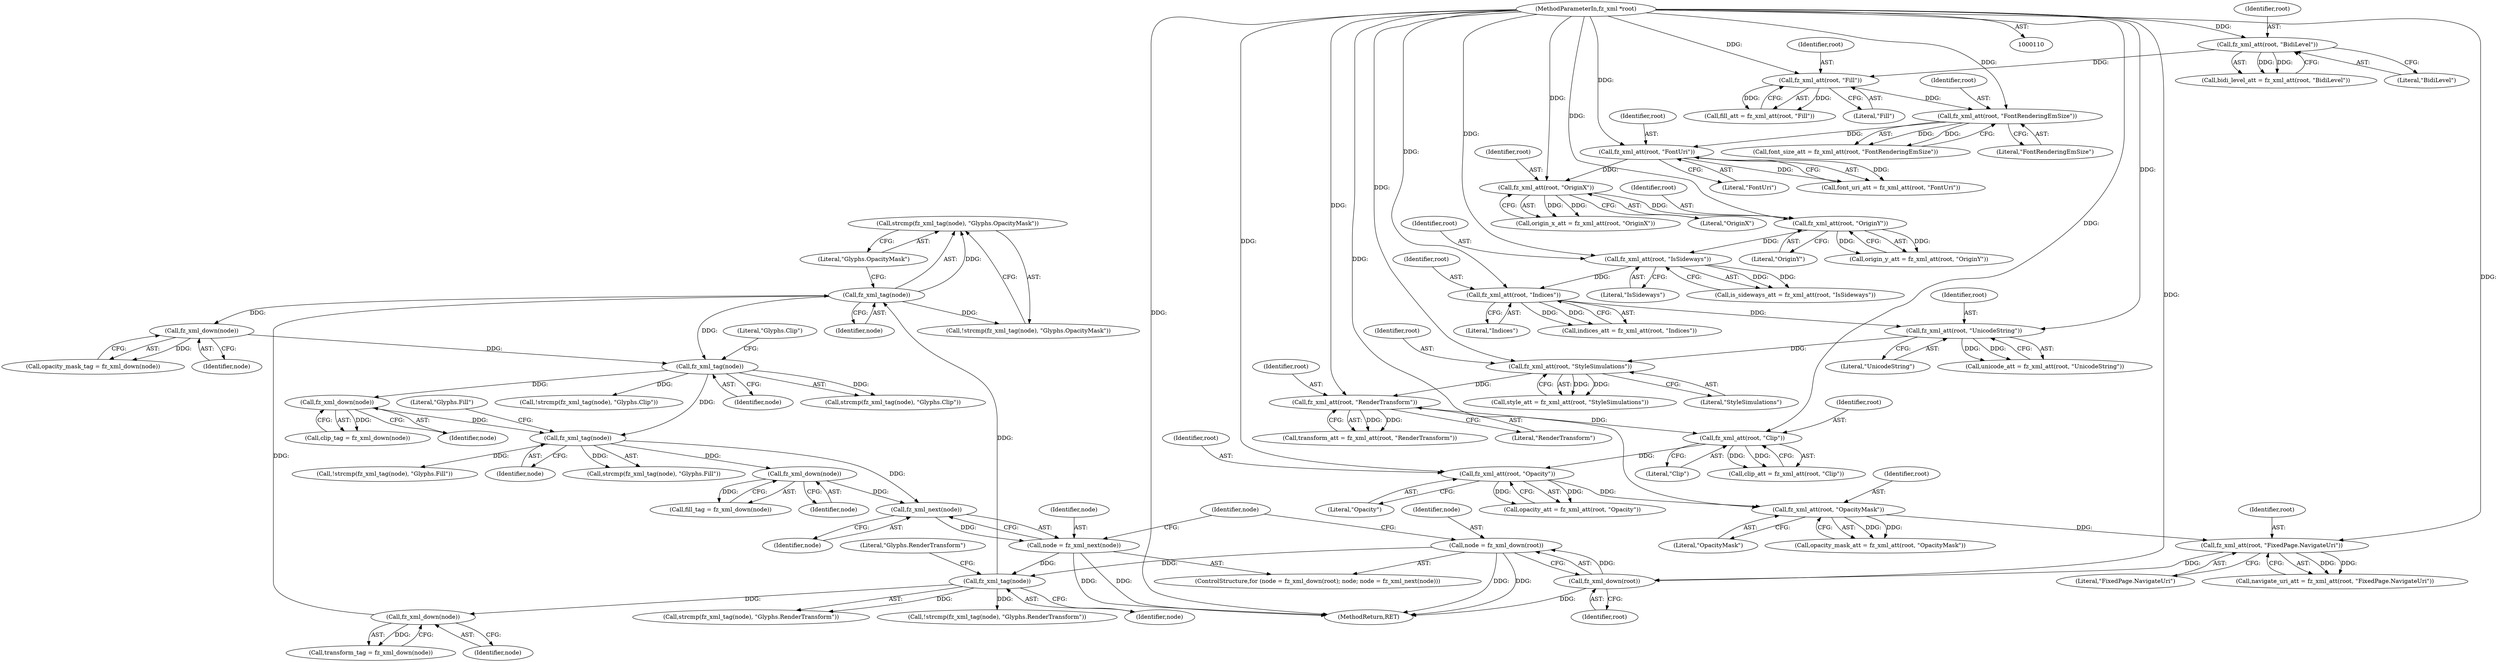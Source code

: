 digraph "0_ghostscript_60dabde18d7fe12b19da8b509bdfee9cc886aafc_1@API" {
"1000281" [label="(Call,strcmp(fz_xml_tag(node), \"Glyphs.OpacityMask\"))"];
"1000282" [label="(Call,fz_xml_tag(node))"];
"1000277" [label="(Call,fz_xml_down(node))"];
"1000272" [label="(Call,fz_xml_tag(node))"];
"1000259" [label="(Call,node = fz_xml_down(root))"];
"1000261" [label="(Call,fz_xml_down(root))"];
"1000255" [label="(Call,fz_xml_att(root, \"FixedPage.NavigateUri\"))"];
"1000250" [label="(Call,fz_xml_att(root, \"OpacityMask\"))"];
"1000245" [label="(Call,fz_xml_att(root, \"Opacity\"))"];
"1000240" [label="(Call,fz_xml_att(root, \"Clip\"))"];
"1000235" [label="(Call,fz_xml_att(root, \"RenderTransform\"))"];
"1000230" [label="(Call,fz_xml_att(root, \"StyleSimulations\"))"];
"1000225" [label="(Call,fz_xml_att(root, \"UnicodeString\"))"];
"1000220" [label="(Call,fz_xml_att(root, \"Indices\"))"];
"1000215" [label="(Call,fz_xml_att(root, \"IsSideways\"))"];
"1000210" [label="(Call,fz_xml_att(root, \"OriginY\"))"];
"1000205" [label="(Call,fz_xml_att(root, \"OriginX\"))"];
"1000200" [label="(Call,fz_xml_att(root, \"FontUri\"))"];
"1000195" [label="(Call,fz_xml_att(root, \"FontRenderingEmSize\"))"];
"1000190" [label="(Call,fz_xml_att(root, \"Fill\"))"];
"1000185" [label="(Call,fz_xml_att(root, \"BidiLevel\"))"];
"1000115" [label="(MethodParameterIn,fz_xml *root)"];
"1000264" [label="(Call,node = fz_xml_next(node))"];
"1000266" [label="(Call,fz_xml_next(node))"];
"1000302" [label="(Call,fz_xml_tag(node))"];
"1000297" [label="(Call,fz_xml_down(node))"];
"1000292" [label="(Call,fz_xml_tag(node))"];
"1000287" [label="(Call,fz_xml_down(node))"];
"1000307" [label="(Call,fz_xml_down(node))"];
"1000193" [label="(Call,font_size_att = fz_xml_att(root, \"FontRenderingEmSize\"))"];
"1000295" [label="(Call,clip_tag = fz_xml_down(node))"];
"1000195" [label="(Call,fz_xml_att(root, \"FontRenderingEmSize\"))"];
"1000222" [label="(Literal,\"Indices\")"];
"1000273" [label="(Identifier,node)"];
"1000216" [label="(Identifier,root)"];
"1000200" [label="(Call,fz_xml_att(root, \"FontUri\"))"];
"1000242" [label="(Literal,\"Clip\")"];
"1000187" [label="(Literal,\"BidiLevel\")"];
"1000307" [label="(Call,fz_xml_down(node))"];
"1000287" [label="(Call,fz_xml_down(node))"];
"1000258" [label="(ControlStructure,for (node = fz_xml_down(root); node; node = fz_xml_next(node)))"];
"1000226" [label="(Identifier,root)"];
"1000225" [label="(Call,fz_xml_att(root, \"UnicodeString\"))"];
"1000298" [label="(Identifier,node)"];
"1000220" [label="(Call,fz_xml_att(root, \"Indices\"))"];
"1000223" [label="(Call,unicode_att = fz_xml_att(root, \"UnicodeString\"))"];
"1000238" [label="(Call,clip_att = fz_xml_att(root, \"Clip\"))"];
"1000291" [label="(Call,strcmp(fz_xml_tag(node), \"Glyphs.Clip\"))"];
"1000280" [label="(Call,!strcmp(fz_xml_tag(node), \"Glyphs.OpacityMask\"))"];
"1000267" [label="(Identifier,node)"];
"1000186" [label="(Identifier,root)"];
"1000206" [label="(Identifier,root)"];
"1000266" [label="(Call,fz_xml_next(node))"];
"1000215" [label="(Call,fz_xml_att(root, \"IsSideways\"))"];
"1000300" [label="(Call,!strcmp(fz_xml_tag(node), \"Glyphs.Fill\"))"];
"1000231" [label="(Identifier,root)"];
"1000208" [label="(Call,origin_y_att = fz_xml_att(root, \"OriginY\"))"];
"1000270" [label="(Call,!strcmp(fz_xml_tag(node), \"Glyphs.RenderTransform\"))"];
"1000236" [label="(Identifier,root)"];
"1000253" [label="(Call,navigate_uri_att = fz_xml_att(root, \"FixedPage.NavigateUri\"))"];
"1000302" [label="(Call,fz_xml_tag(node))"];
"1000272" [label="(Call,fz_xml_tag(node))"];
"1000251" [label="(Identifier,root)"];
"1000264" [label="(Call,node = fz_xml_next(node))"];
"1000262" [label="(Identifier,root)"];
"1000217" [label="(Literal,\"IsSideways\")"];
"1000190" [label="(Call,fz_xml_att(root, \"Fill\"))"];
"1000235" [label="(Call,fz_xml_att(root, \"RenderTransform\"))"];
"1000256" [label="(Identifier,root)"];
"1000283" [label="(Identifier,node)"];
"1000304" [label="(Literal,\"Glyphs.Fill\")"];
"1000188" [label="(Call,fill_att = fz_xml_att(root, \"Fill\"))"];
"1000213" [label="(Call,is_sideways_att = fz_xml_att(root, \"IsSideways\"))"];
"1000284" [label="(Literal,\"Glyphs.OpacityMask\")"];
"1000197" [label="(Literal,\"FontRenderingEmSize\")"];
"1000201" [label="(Identifier,root)"];
"1000303" [label="(Identifier,node)"];
"1000285" [label="(Call,opacity_mask_tag = fz_xml_down(node))"];
"1000257" [label="(Literal,\"FixedPage.NavigateUri\")"];
"1000250" [label="(Call,fz_xml_att(root, \"OpacityMask\"))"];
"1000212" [label="(Literal,\"OriginY\")"];
"1000191" [label="(Identifier,root)"];
"1000281" [label="(Call,strcmp(fz_xml_tag(node), \"Glyphs.OpacityMask\"))"];
"1000230" [label="(Call,fz_xml_att(root, \"StyleSimulations\"))"];
"1000218" [label="(Call,indices_att = fz_xml_att(root, \"Indices\"))"];
"1000221" [label="(Identifier,root)"];
"1000192" [label="(Literal,\"Fill\")"];
"1000255" [label="(Call,fz_xml_att(root, \"FixedPage.NavigateUri\"))"];
"1000260" [label="(Identifier,node)"];
"1000277" [label="(Call,fz_xml_down(node))"];
"1000241" [label="(Identifier,root)"];
"1000210" [label="(Call,fz_xml_att(root, \"OriginY\"))"];
"1000233" [label="(Call,transform_att = fz_xml_att(root, \"RenderTransform\"))"];
"1000274" [label="(Literal,\"Glyphs.RenderTransform\")"];
"1000207" [label="(Literal,\"OriginX\")"];
"1000232" [label="(Literal,\"StyleSimulations\")"];
"1000246" [label="(Identifier,root)"];
"1000202" [label="(Literal,\"FontUri\")"];
"1000265" [label="(Identifier,node)"];
"1000275" [label="(Call,transform_tag = fz_xml_down(node))"];
"1000305" [label="(Call,fill_tag = fz_xml_down(node))"];
"1000245" [label="(Call,fz_xml_att(root, \"Opacity\"))"];
"1000308" [label="(Identifier,node)"];
"1000290" [label="(Call,!strcmp(fz_xml_tag(node), \"Glyphs.Clip\"))"];
"1000293" [label="(Identifier,node)"];
"1000780" [label="(MethodReturn,RET)"];
"1000198" [label="(Call,font_uri_att = fz_xml_att(root, \"FontUri\"))"];
"1000183" [label="(Call,bidi_level_att = fz_xml_att(root, \"BidiLevel\"))"];
"1000247" [label="(Literal,\"Opacity\")"];
"1000203" [label="(Call,origin_x_att = fz_xml_att(root, \"OriginX\"))"];
"1000185" [label="(Call,fz_xml_att(root, \"BidiLevel\"))"];
"1000294" [label="(Literal,\"Glyphs.Clip\")"];
"1000248" [label="(Call,opacity_mask_att = fz_xml_att(root, \"OpacityMask\"))"];
"1000263" [label="(Identifier,node)"];
"1000292" [label="(Call,fz_xml_tag(node))"];
"1000240" [label="(Call,fz_xml_att(root, \"Clip\"))"];
"1000271" [label="(Call,strcmp(fz_xml_tag(node), \"Glyphs.RenderTransform\"))"];
"1000297" [label="(Call,fz_xml_down(node))"];
"1000282" [label="(Call,fz_xml_tag(node))"];
"1000196" [label="(Identifier,root)"];
"1000278" [label="(Identifier,node)"];
"1000228" [label="(Call,style_att = fz_xml_att(root, \"StyleSimulations\"))"];
"1000261" [label="(Call,fz_xml_down(root))"];
"1000205" [label="(Call,fz_xml_att(root, \"OriginX\"))"];
"1000252" [label="(Literal,\"OpacityMask\")"];
"1000237" [label="(Literal,\"RenderTransform\")"];
"1000227" [label="(Literal,\"UnicodeString\")"];
"1000211" [label="(Identifier,root)"];
"1000259" [label="(Call,node = fz_xml_down(root))"];
"1000115" [label="(MethodParameterIn,fz_xml *root)"];
"1000288" [label="(Identifier,node)"];
"1000301" [label="(Call,strcmp(fz_xml_tag(node), \"Glyphs.Fill\"))"];
"1000243" [label="(Call,opacity_att = fz_xml_att(root, \"Opacity\"))"];
"1000281" -> "1000280"  [label="AST: "];
"1000281" -> "1000284"  [label="CFG: "];
"1000282" -> "1000281"  [label="AST: "];
"1000284" -> "1000281"  [label="AST: "];
"1000280" -> "1000281"  [label="CFG: "];
"1000282" -> "1000281"  [label="DDG: "];
"1000282" -> "1000283"  [label="CFG: "];
"1000283" -> "1000282"  [label="AST: "];
"1000284" -> "1000282"  [label="CFG: "];
"1000282" -> "1000280"  [label="DDG: "];
"1000277" -> "1000282"  [label="DDG: "];
"1000272" -> "1000282"  [label="DDG: "];
"1000282" -> "1000287"  [label="DDG: "];
"1000282" -> "1000292"  [label="DDG: "];
"1000277" -> "1000275"  [label="AST: "];
"1000277" -> "1000278"  [label="CFG: "];
"1000278" -> "1000277"  [label="AST: "];
"1000275" -> "1000277"  [label="CFG: "];
"1000277" -> "1000275"  [label="DDG: "];
"1000272" -> "1000277"  [label="DDG: "];
"1000272" -> "1000271"  [label="AST: "];
"1000272" -> "1000273"  [label="CFG: "];
"1000273" -> "1000272"  [label="AST: "];
"1000274" -> "1000272"  [label="CFG: "];
"1000272" -> "1000270"  [label="DDG: "];
"1000272" -> "1000271"  [label="DDG: "];
"1000259" -> "1000272"  [label="DDG: "];
"1000264" -> "1000272"  [label="DDG: "];
"1000259" -> "1000258"  [label="AST: "];
"1000259" -> "1000261"  [label="CFG: "];
"1000260" -> "1000259"  [label="AST: "];
"1000261" -> "1000259"  [label="AST: "];
"1000263" -> "1000259"  [label="CFG: "];
"1000259" -> "1000780"  [label="DDG: "];
"1000259" -> "1000780"  [label="DDG: "];
"1000261" -> "1000259"  [label="DDG: "];
"1000261" -> "1000262"  [label="CFG: "];
"1000262" -> "1000261"  [label="AST: "];
"1000261" -> "1000780"  [label="DDG: "];
"1000255" -> "1000261"  [label="DDG: "];
"1000115" -> "1000261"  [label="DDG: "];
"1000255" -> "1000253"  [label="AST: "];
"1000255" -> "1000257"  [label="CFG: "];
"1000256" -> "1000255"  [label="AST: "];
"1000257" -> "1000255"  [label="AST: "];
"1000253" -> "1000255"  [label="CFG: "];
"1000255" -> "1000253"  [label="DDG: "];
"1000255" -> "1000253"  [label="DDG: "];
"1000250" -> "1000255"  [label="DDG: "];
"1000115" -> "1000255"  [label="DDG: "];
"1000250" -> "1000248"  [label="AST: "];
"1000250" -> "1000252"  [label="CFG: "];
"1000251" -> "1000250"  [label="AST: "];
"1000252" -> "1000250"  [label="AST: "];
"1000248" -> "1000250"  [label="CFG: "];
"1000250" -> "1000248"  [label="DDG: "];
"1000250" -> "1000248"  [label="DDG: "];
"1000245" -> "1000250"  [label="DDG: "];
"1000115" -> "1000250"  [label="DDG: "];
"1000245" -> "1000243"  [label="AST: "];
"1000245" -> "1000247"  [label="CFG: "];
"1000246" -> "1000245"  [label="AST: "];
"1000247" -> "1000245"  [label="AST: "];
"1000243" -> "1000245"  [label="CFG: "];
"1000245" -> "1000243"  [label="DDG: "];
"1000245" -> "1000243"  [label="DDG: "];
"1000240" -> "1000245"  [label="DDG: "];
"1000115" -> "1000245"  [label="DDG: "];
"1000240" -> "1000238"  [label="AST: "];
"1000240" -> "1000242"  [label="CFG: "];
"1000241" -> "1000240"  [label="AST: "];
"1000242" -> "1000240"  [label="AST: "];
"1000238" -> "1000240"  [label="CFG: "];
"1000240" -> "1000238"  [label="DDG: "];
"1000240" -> "1000238"  [label="DDG: "];
"1000235" -> "1000240"  [label="DDG: "];
"1000115" -> "1000240"  [label="DDG: "];
"1000235" -> "1000233"  [label="AST: "];
"1000235" -> "1000237"  [label="CFG: "];
"1000236" -> "1000235"  [label="AST: "];
"1000237" -> "1000235"  [label="AST: "];
"1000233" -> "1000235"  [label="CFG: "];
"1000235" -> "1000233"  [label="DDG: "];
"1000235" -> "1000233"  [label="DDG: "];
"1000230" -> "1000235"  [label="DDG: "];
"1000115" -> "1000235"  [label="DDG: "];
"1000230" -> "1000228"  [label="AST: "];
"1000230" -> "1000232"  [label="CFG: "];
"1000231" -> "1000230"  [label="AST: "];
"1000232" -> "1000230"  [label="AST: "];
"1000228" -> "1000230"  [label="CFG: "];
"1000230" -> "1000228"  [label="DDG: "];
"1000230" -> "1000228"  [label="DDG: "];
"1000225" -> "1000230"  [label="DDG: "];
"1000115" -> "1000230"  [label="DDG: "];
"1000225" -> "1000223"  [label="AST: "];
"1000225" -> "1000227"  [label="CFG: "];
"1000226" -> "1000225"  [label="AST: "];
"1000227" -> "1000225"  [label="AST: "];
"1000223" -> "1000225"  [label="CFG: "];
"1000225" -> "1000223"  [label="DDG: "];
"1000225" -> "1000223"  [label="DDG: "];
"1000220" -> "1000225"  [label="DDG: "];
"1000115" -> "1000225"  [label="DDG: "];
"1000220" -> "1000218"  [label="AST: "];
"1000220" -> "1000222"  [label="CFG: "];
"1000221" -> "1000220"  [label="AST: "];
"1000222" -> "1000220"  [label="AST: "];
"1000218" -> "1000220"  [label="CFG: "];
"1000220" -> "1000218"  [label="DDG: "];
"1000220" -> "1000218"  [label="DDG: "];
"1000215" -> "1000220"  [label="DDG: "];
"1000115" -> "1000220"  [label="DDG: "];
"1000215" -> "1000213"  [label="AST: "];
"1000215" -> "1000217"  [label="CFG: "];
"1000216" -> "1000215"  [label="AST: "];
"1000217" -> "1000215"  [label="AST: "];
"1000213" -> "1000215"  [label="CFG: "];
"1000215" -> "1000213"  [label="DDG: "];
"1000215" -> "1000213"  [label="DDG: "];
"1000210" -> "1000215"  [label="DDG: "];
"1000115" -> "1000215"  [label="DDG: "];
"1000210" -> "1000208"  [label="AST: "];
"1000210" -> "1000212"  [label="CFG: "];
"1000211" -> "1000210"  [label="AST: "];
"1000212" -> "1000210"  [label="AST: "];
"1000208" -> "1000210"  [label="CFG: "];
"1000210" -> "1000208"  [label="DDG: "];
"1000210" -> "1000208"  [label="DDG: "];
"1000205" -> "1000210"  [label="DDG: "];
"1000115" -> "1000210"  [label="DDG: "];
"1000205" -> "1000203"  [label="AST: "];
"1000205" -> "1000207"  [label="CFG: "];
"1000206" -> "1000205"  [label="AST: "];
"1000207" -> "1000205"  [label="AST: "];
"1000203" -> "1000205"  [label="CFG: "];
"1000205" -> "1000203"  [label="DDG: "];
"1000205" -> "1000203"  [label="DDG: "];
"1000200" -> "1000205"  [label="DDG: "];
"1000115" -> "1000205"  [label="DDG: "];
"1000200" -> "1000198"  [label="AST: "];
"1000200" -> "1000202"  [label="CFG: "];
"1000201" -> "1000200"  [label="AST: "];
"1000202" -> "1000200"  [label="AST: "];
"1000198" -> "1000200"  [label="CFG: "];
"1000200" -> "1000198"  [label="DDG: "];
"1000200" -> "1000198"  [label="DDG: "];
"1000195" -> "1000200"  [label="DDG: "];
"1000115" -> "1000200"  [label="DDG: "];
"1000195" -> "1000193"  [label="AST: "];
"1000195" -> "1000197"  [label="CFG: "];
"1000196" -> "1000195"  [label="AST: "];
"1000197" -> "1000195"  [label="AST: "];
"1000193" -> "1000195"  [label="CFG: "];
"1000195" -> "1000193"  [label="DDG: "];
"1000195" -> "1000193"  [label="DDG: "];
"1000190" -> "1000195"  [label="DDG: "];
"1000115" -> "1000195"  [label="DDG: "];
"1000190" -> "1000188"  [label="AST: "];
"1000190" -> "1000192"  [label="CFG: "];
"1000191" -> "1000190"  [label="AST: "];
"1000192" -> "1000190"  [label="AST: "];
"1000188" -> "1000190"  [label="CFG: "];
"1000190" -> "1000188"  [label="DDG: "];
"1000190" -> "1000188"  [label="DDG: "];
"1000185" -> "1000190"  [label="DDG: "];
"1000115" -> "1000190"  [label="DDG: "];
"1000185" -> "1000183"  [label="AST: "];
"1000185" -> "1000187"  [label="CFG: "];
"1000186" -> "1000185"  [label="AST: "];
"1000187" -> "1000185"  [label="AST: "];
"1000183" -> "1000185"  [label="CFG: "];
"1000185" -> "1000183"  [label="DDG: "];
"1000185" -> "1000183"  [label="DDG: "];
"1000115" -> "1000185"  [label="DDG: "];
"1000115" -> "1000110"  [label="AST: "];
"1000115" -> "1000780"  [label="DDG: "];
"1000264" -> "1000258"  [label="AST: "];
"1000264" -> "1000266"  [label="CFG: "];
"1000265" -> "1000264"  [label="AST: "];
"1000266" -> "1000264"  [label="AST: "];
"1000263" -> "1000264"  [label="CFG: "];
"1000264" -> "1000780"  [label="DDG: "];
"1000264" -> "1000780"  [label="DDG: "];
"1000266" -> "1000264"  [label="DDG: "];
"1000266" -> "1000267"  [label="CFG: "];
"1000267" -> "1000266"  [label="AST: "];
"1000302" -> "1000266"  [label="DDG: "];
"1000307" -> "1000266"  [label="DDG: "];
"1000302" -> "1000301"  [label="AST: "];
"1000302" -> "1000303"  [label="CFG: "];
"1000303" -> "1000302"  [label="AST: "];
"1000304" -> "1000302"  [label="CFG: "];
"1000302" -> "1000300"  [label="DDG: "];
"1000302" -> "1000301"  [label="DDG: "];
"1000297" -> "1000302"  [label="DDG: "];
"1000292" -> "1000302"  [label="DDG: "];
"1000302" -> "1000307"  [label="DDG: "];
"1000297" -> "1000295"  [label="AST: "];
"1000297" -> "1000298"  [label="CFG: "];
"1000298" -> "1000297"  [label="AST: "];
"1000295" -> "1000297"  [label="CFG: "];
"1000297" -> "1000295"  [label="DDG: "];
"1000292" -> "1000297"  [label="DDG: "];
"1000292" -> "1000291"  [label="AST: "];
"1000292" -> "1000293"  [label="CFG: "];
"1000293" -> "1000292"  [label="AST: "];
"1000294" -> "1000292"  [label="CFG: "];
"1000292" -> "1000290"  [label="DDG: "];
"1000292" -> "1000291"  [label="DDG: "];
"1000287" -> "1000292"  [label="DDG: "];
"1000287" -> "1000285"  [label="AST: "];
"1000287" -> "1000288"  [label="CFG: "];
"1000288" -> "1000287"  [label="AST: "];
"1000285" -> "1000287"  [label="CFG: "];
"1000287" -> "1000285"  [label="DDG: "];
"1000307" -> "1000305"  [label="AST: "];
"1000307" -> "1000308"  [label="CFG: "];
"1000308" -> "1000307"  [label="AST: "];
"1000305" -> "1000307"  [label="CFG: "];
"1000307" -> "1000305"  [label="DDG: "];
}
